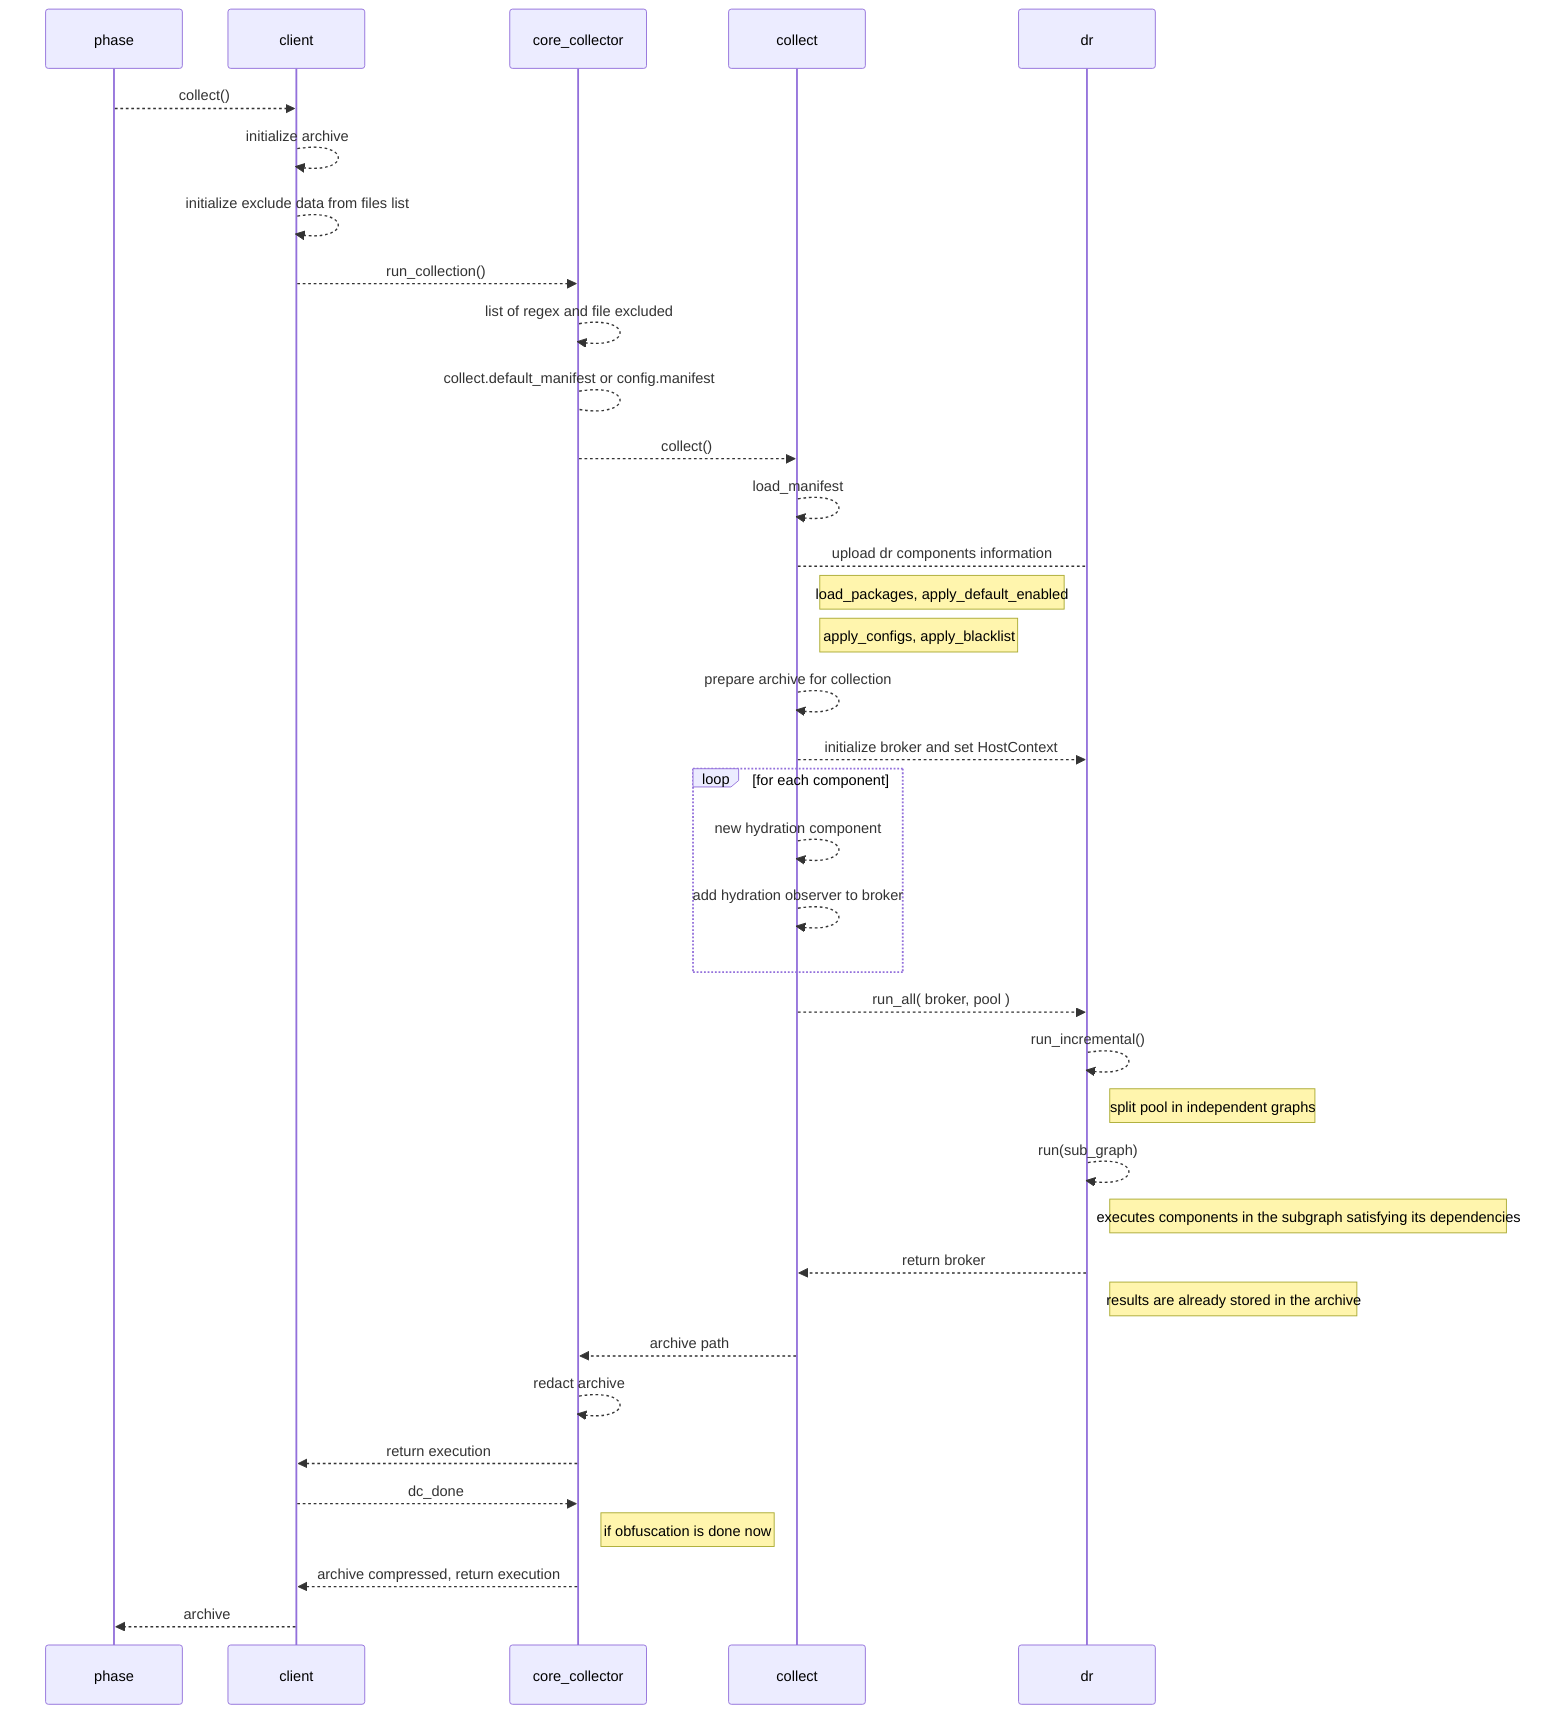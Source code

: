 sequenceDiagram

participant phase
participant client
participant core_collector
participant collect

phase -->> client: collect()
client -->> client: initialize archive
client -->> client: initialize exclude data from files list
client -->> core_collector: run_collection()
core_collector-->>core_collector: list of regex and file excluded
core_collector-->core_collector: collect.default_manifest or config.manifest
core_collector-->>collect: collect()
collect-->>collect: load_manifest
collect-->dr: upload dr components information
note right of collect: load_packages, apply_default_enabled
note right of collect: apply_configs, apply_blacklist
collect-->>collect: prepare archive for collection
collect-->>dr: initialize broker and set HostContext
loop for each component 
collect -->> collect: new hydration component
collect-->>collect: add hydration observer to broker
end
collect-->>dr: run_all( broker, pool )
dr-->>dr: run_incremental()
note right of dr: split pool in independent graphs
dr-->>dr: run(sub_graph) 
note right of dr: executes components in the subgraph satisfying its dependencies
dr -->> collect: return broker
note right of dr: results are already stored in the archive
collect -->>core_collector: archive path
core_collector-->>core_collector: redact archive
core_collector-->>client: return execution
client-->>core_collector: dc_done
note right of core_collector: if obfuscation is done now
core_collector-->>client: archive compressed, return execution
client -->> phase: archive
